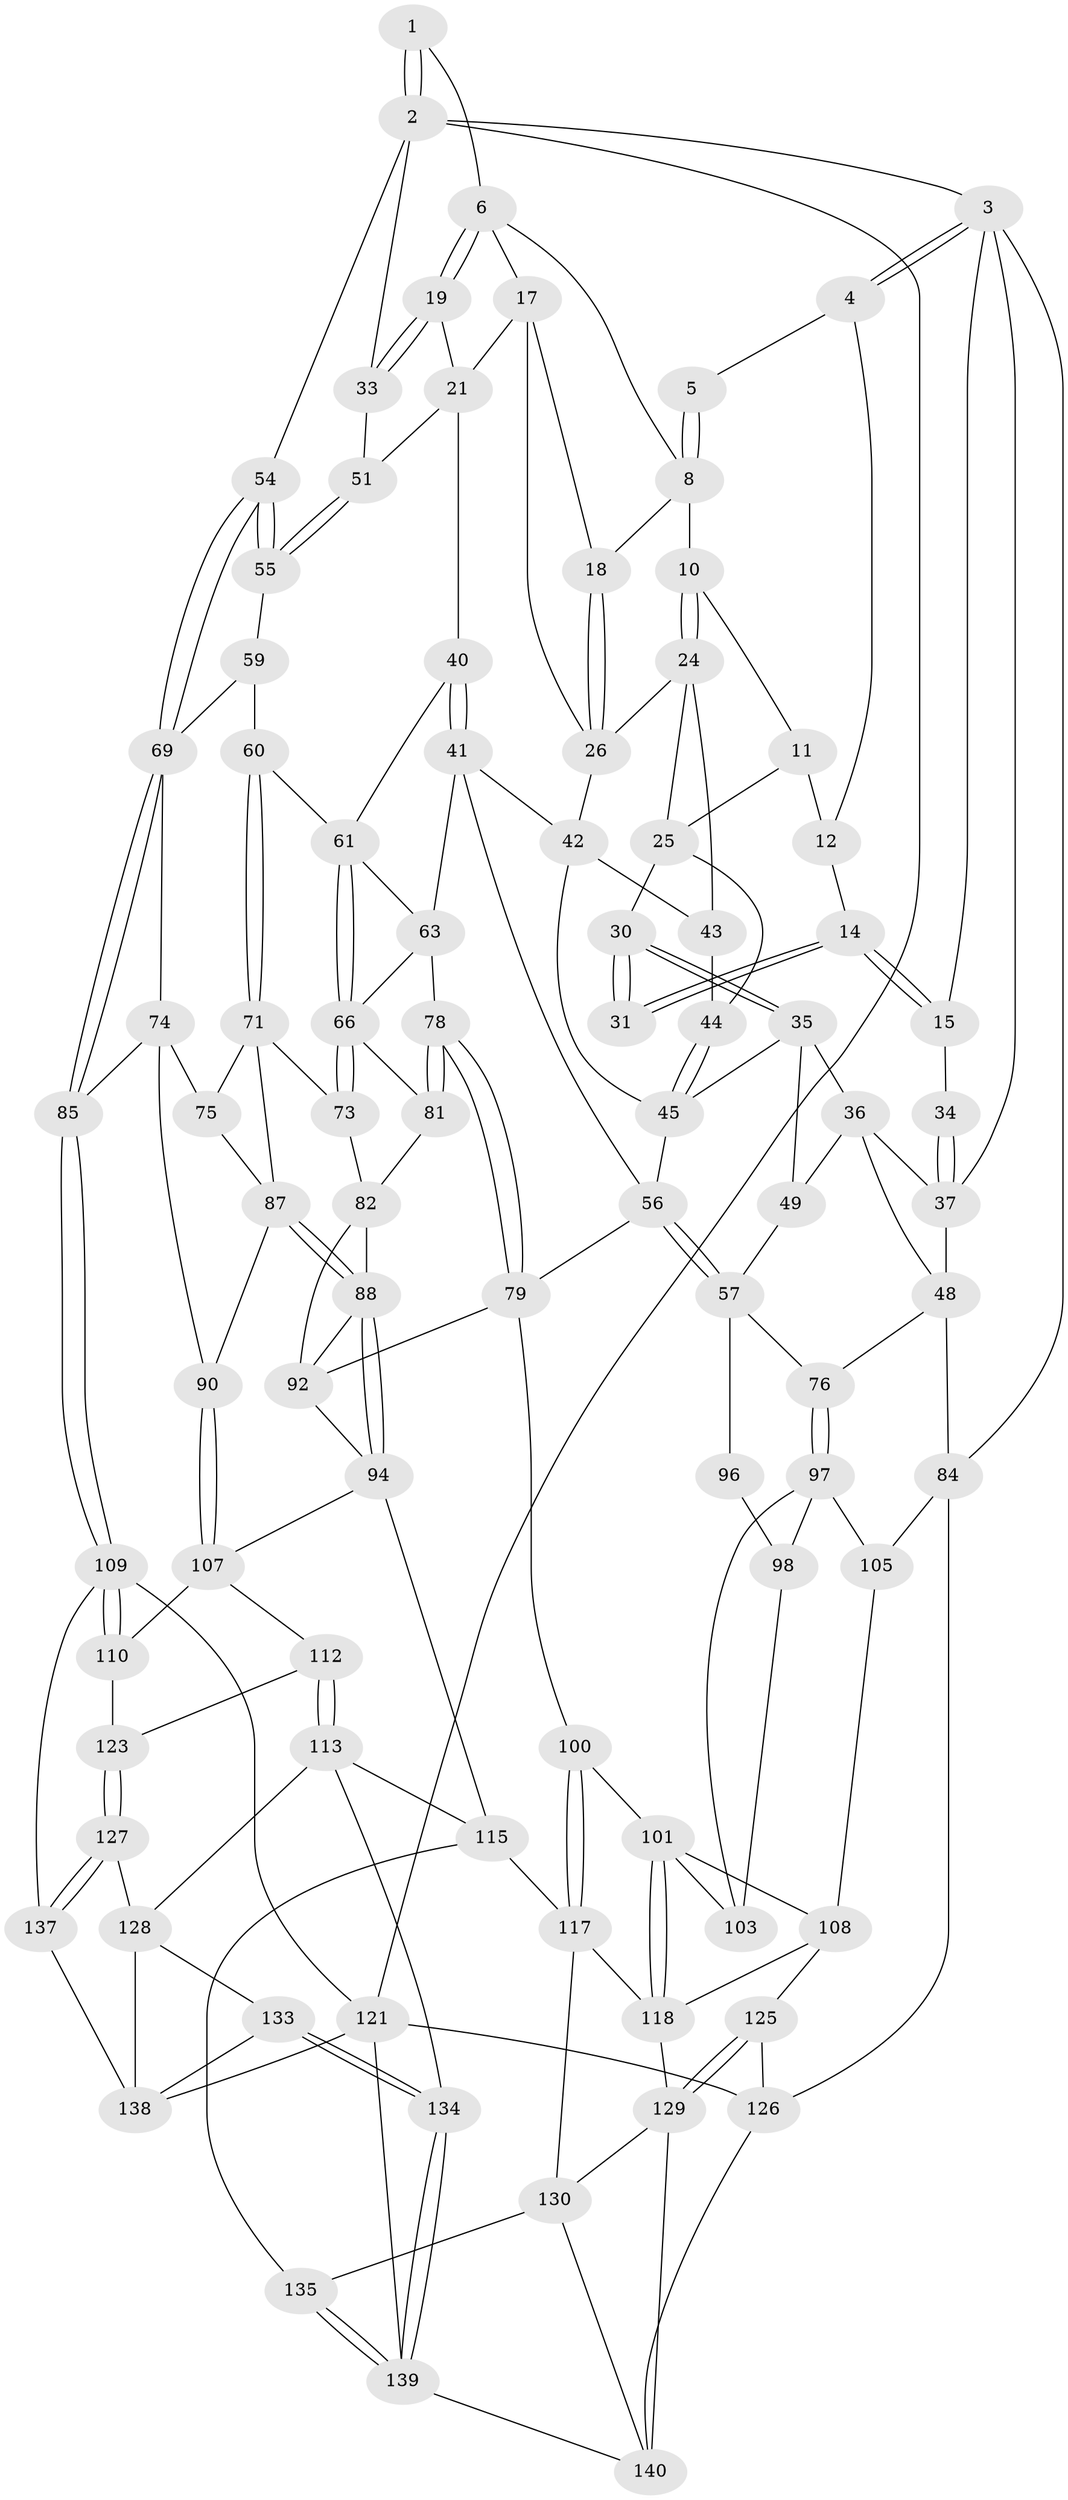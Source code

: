 // original degree distribution, {3: 0.034482758620689655, 6: 0.22758620689655173, 4: 0.20689655172413793, 5: 0.5310344827586206}
// Generated by graph-tools (version 1.1) at 2025/42/03/06/25 10:42:26]
// undirected, 92 vertices, 200 edges
graph export_dot {
graph [start="1"]
  node [color=gray90,style=filled];
  1 [pos="+0.8438375982243954+0"];
  2 [pos="+1+0",super="+32"];
  3 [pos="+0+0",super="+16"];
  4 [pos="+0.3106971176291516+0"];
  5 [pos="+0.5754738323008247+0"];
  6 [pos="+0.7934459553143939+0.0195785906389784",super="+7"];
  8 [pos="+0.5727628479883324+0",super="+9"];
  10 [pos="+0.3826751662555398+0.016757752566169664"];
  11 [pos="+0.35918418322469703+0",super="+23"];
  12 [pos="+0.31623370950398205+0",super="+13"];
  14 [pos="+0.17738904668367106+0.07831733347972727"];
  15 [pos="+0+0"];
  17 [pos="+0.6476987199802153+0.06302014954103764",super="+22"];
  18 [pos="+0.559925921028929+0.05840286649326952"];
  19 [pos="+0.7952000535034307+0.03249158558625306",super="+20"];
  21 [pos="+0.7220749553128937+0.1645782554083718",super="+39"];
  24 [pos="+0.4238654887228521+0.1451065070454594",super="+28"];
  25 [pos="+0.263268926565356+0.1519627306775478",super="+29"];
  26 [pos="+0.5500580181374195+0.13300027758868377",super="+27"];
  30 [pos="+0.1862819866529508+0.17830206619734712"];
  31 [pos="+0.15539757651166952+0.12875059575372227"];
  33 [pos="+1+0.14677343213984104",super="+50"];
  34 [pos="+0.13876055153470596+0.1301889540769335"];
  35 [pos="+0.1461958834349031+0.21258712430898524",super="+46"];
  36 [pos="+0.12599765394426238+0.20302500495947512",super="+47"];
  37 [pos="+0.10451554423870935+0.1606560141350122",super="+38"];
  40 [pos="+0.5897117110316459+0.29624593489752393"];
  41 [pos="+0.5393516828694718+0.2974585498265802",super="+65"];
  42 [pos="+0.5291096686200406+0.28424318899093465",super="+52"];
  43 [pos="+0.36224628380175883+0.244255437413889"];
  44 [pos="+0.2734664529273638+0.21372636082252444"];
  45 [pos="+0.24740967052080398+0.26913601750199034",super="+53"];
  48 [pos="+0+0.16120100094006154",super="+77"];
  49 [pos="+0.14746324500666336+0.3386109556155681"];
  51 [pos="+0.8301862334509634+0.2872403459726245"];
  54 [pos="+1+0.4727507675194909"];
  55 [pos="+0.8302226479866658+0.29612821619803614"];
  56 [pos="+0.31882545114042826+0.45567883853825586",super="+68"];
  57 [pos="+0.3092251748566757+0.45594948312883893",super="+58"];
  59 [pos="+0.8296408443245376+0.29736340219946084"];
  60 [pos="+0.81791464509015+0.3121582288998134"];
  61 [pos="+0.7038933969733754+0.35652152745832283",super="+62"];
  63 [pos="+0.6472819626758621+0.4332469357931283",super="+64"];
  66 [pos="+0.690448125969529+0.4351423153712863",super="+67"];
  69 [pos="+1+0.4806642613843192",super="+70"];
  71 [pos="+0.7898717939636525+0.455548885969733",super="+72"];
  73 [pos="+0.7002321227569922+0.4436333093236718"];
  74 [pos="+0.8711005208544332+0.46410407337011395",super="+86"];
  75 [pos="+0.8474485854380255+0.47154950328408796"];
  76 [pos="+0+0.47552359848770226"];
  78 [pos="+0.5559693824196082+0.5230024803553329"];
  79 [pos="+0.49052883155489857+0.5889093100402214",super="+80"];
  81 [pos="+0.6404076501537865+0.4823818553683203"];
  82 [pos="+0.6938520473823485+0.4877427447272521",super="+83"];
  84 [pos="+0+0.7076031164915356",super="+106"];
  85 [pos="+1+0.6158051997337327"];
  87 [pos="+0.7681745979196243+0.5544350629771089",super="+91"];
  88 [pos="+0.7617577017903716+0.5673492359463751",super="+89"];
  90 [pos="+0.9394483419897864+0.575955917629311"];
  92 [pos="+0.6595201453479959+0.5272706675163705",super="+93"];
  94 [pos="+0.7603202253468306+0.5927008814119384",super="+95"];
  96 [pos="+0.2820886368129112+0.4762734813517058"];
  97 [pos="+0.1102298993341398+0.520098651325165",super="+104"];
  98 [pos="+0.1212222301990188+0.5195207497063139",super="+99"];
  100 [pos="+0.4334909070361696+0.6243351562154622"];
  101 [pos="+0.2839907017933243+0.6656867419166236",super="+102"];
  103 [pos="+0.21207660584766094+0.6018535094239791"];
  105 [pos="+0.09355756038263961+0.7020758063248774"];
  107 [pos="+0.7876077622525152+0.6245565798098455",super="+111"];
  108 [pos="+0.17683034438857448+0.7054610581566045",super="+120"];
  109 [pos="+1+0.6304060490863336",super="+122"];
  110 [pos="+1+0.6661580317849547"];
  112 [pos="+0.7905748635691248+0.711270229668133"];
  113 [pos="+0.7744225679029834+0.7458972826172465",super="+114"];
  115 [pos="+0.6706779094681647+0.7684044715665136",super="+116"];
  117 [pos="+0.43445064390423205+0.6513073795726587",super="+124"];
  118 [pos="+0.2715893307191072+0.7957124660340135",super="+119"];
  121 [pos="+1+1",super="+144"];
  123 [pos="+0.9839011033274119+0.7194691407719848"];
  125 [pos="+0.09776553319837412+0.8654046029001929"];
  126 [pos="+0.042804007166420854+0.8506488801913801",super="+145"];
  127 [pos="+0.8689919116369098+0.8212150814606607"];
  128 [pos="+0.8524102835726486+0.8150754394787544",super="+132"];
  129 [pos="+0.2103676486414118+0.9427497156489014",super="+131"];
  130 [pos="+0.3275691216200327+0.8516536787729637",super="+136"];
  133 [pos="+0.7414942834617673+0.902180359498366"];
  134 [pos="+0.6872397763711454+0.9073118428204333"];
  135 [pos="+0.4840551920559634+0.8490778047202443"];
  137 [pos="+0.902602949393853+0.8963662462478172"];
  138 [pos="+0.8823194568679571+0.911303745639309",super="+143"];
  139 [pos="+0.6017656166471751+1",super="+141"];
  140 [pos="+0.2834095347876176+1",super="+142"];
  1 -- 2;
  1 -- 2;
  1 -- 6;
  2 -- 3;
  2 -- 121;
  2 -- 33;
  2 -- 54;
  3 -- 4;
  3 -- 4;
  3 -- 84;
  3 -- 15;
  3 -- 37;
  4 -- 5;
  4 -- 12;
  5 -- 8;
  5 -- 8;
  6 -- 19;
  6 -- 19;
  6 -- 8;
  6 -- 17;
  8 -- 10;
  8 -- 18;
  10 -- 11;
  10 -- 24;
  10 -- 24;
  11 -- 12 [weight=2];
  11 -- 25;
  12 -- 14;
  14 -- 15;
  14 -- 15;
  14 -- 31;
  14 -- 31;
  15 -- 34;
  17 -- 18;
  17 -- 26;
  17 -- 21;
  18 -- 26;
  18 -- 26;
  19 -- 33 [weight=2];
  19 -- 33;
  19 -- 21;
  21 -- 40;
  21 -- 51;
  24 -- 25;
  24 -- 43;
  24 -- 26;
  25 -- 44;
  25 -- 30;
  26 -- 42;
  30 -- 31;
  30 -- 31;
  30 -- 35;
  30 -- 35;
  33 -- 51;
  34 -- 37;
  34 -- 37;
  35 -- 36;
  35 -- 49;
  35 -- 45;
  36 -- 37;
  36 -- 48;
  36 -- 49;
  37 -- 48;
  40 -- 41;
  40 -- 41;
  40 -- 61;
  41 -- 42;
  41 -- 56;
  41 -- 63;
  42 -- 43;
  42 -- 45;
  43 -- 44;
  44 -- 45;
  44 -- 45;
  45 -- 56;
  48 -- 76;
  48 -- 84;
  49 -- 57;
  51 -- 55;
  51 -- 55;
  54 -- 55;
  54 -- 55;
  54 -- 69;
  54 -- 69;
  55 -- 59;
  56 -- 57;
  56 -- 57;
  56 -- 79;
  57 -- 96;
  57 -- 76;
  59 -- 60;
  59 -- 69;
  60 -- 61;
  60 -- 71;
  60 -- 71;
  61 -- 66;
  61 -- 66;
  61 -- 63;
  63 -- 66;
  63 -- 78;
  66 -- 73;
  66 -- 73;
  66 -- 81;
  69 -- 85;
  69 -- 85;
  69 -- 74;
  71 -- 75;
  71 -- 73;
  71 -- 87;
  73 -- 82;
  74 -- 75;
  74 -- 90;
  74 -- 85;
  75 -- 87;
  76 -- 97;
  76 -- 97;
  78 -- 79;
  78 -- 79;
  78 -- 81;
  78 -- 81;
  79 -- 100;
  79 -- 92;
  81 -- 82;
  82 -- 92;
  82 -- 88;
  84 -- 126 [weight=2];
  84 -- 105;
  85 -- 109;
  85 -- 109;
  87 -- 88;
  87 -- 88;
  87 -- 90;
  88 -- 94;
  88 -- 94;
  88 -- 92;
  90 -- 107;
  90 -- 107;
  92 -- 94;
  94 -- 107;
  94 -- 115;
  96 -- 98;
  97 -- 98;
  97 -- 105;
  97 -- 103;
  98 -- 103;
  100 -- 101;
  100 -- 117;
  100 -- 117;
  101 -- 118;
  101 -- 118;
  101 -- 108;
  101 -- 103;
  105 -- 108;
  107 -- 112;
  107 -- 110;
  108 -- 125;
  108 -- 118;
  109 -- 110;
  109 -- 110;
  109 -- 121;
  109 -- 137;
  110 -- 123;
  112 -- 113;
  112 -- 113;
  112 -- 123;
  113 -- 128;
  113 -- 115;
  113 -- 134;
  115 -- 117;
  115 -- 135;
  117 -- 130;
  117 -- 118;
  118 -- 129;
  121 -- 138;
  121 -- 126;
  121 -- 139;
  123 -- 127;
  123 -- 127;
  125 -- 126;
  125 -- 129;
  125 -- 129;
  126 -- 140;
  127 -- 128;
  127 -- 137;
  127 -- 137;
  128 -- 138;
  128 -- 133;
  129 -- 130;
  129 -- 140;
  130 -- 140;
  130 -- 135;
  133 -- 134;
  133 -- 134;
  133 -- 138;
  134 -- 139;
  134 -- 139;
  135 -- 139;
  135 -- 139;
  137 -- 138;
  139 -- 140;
}

